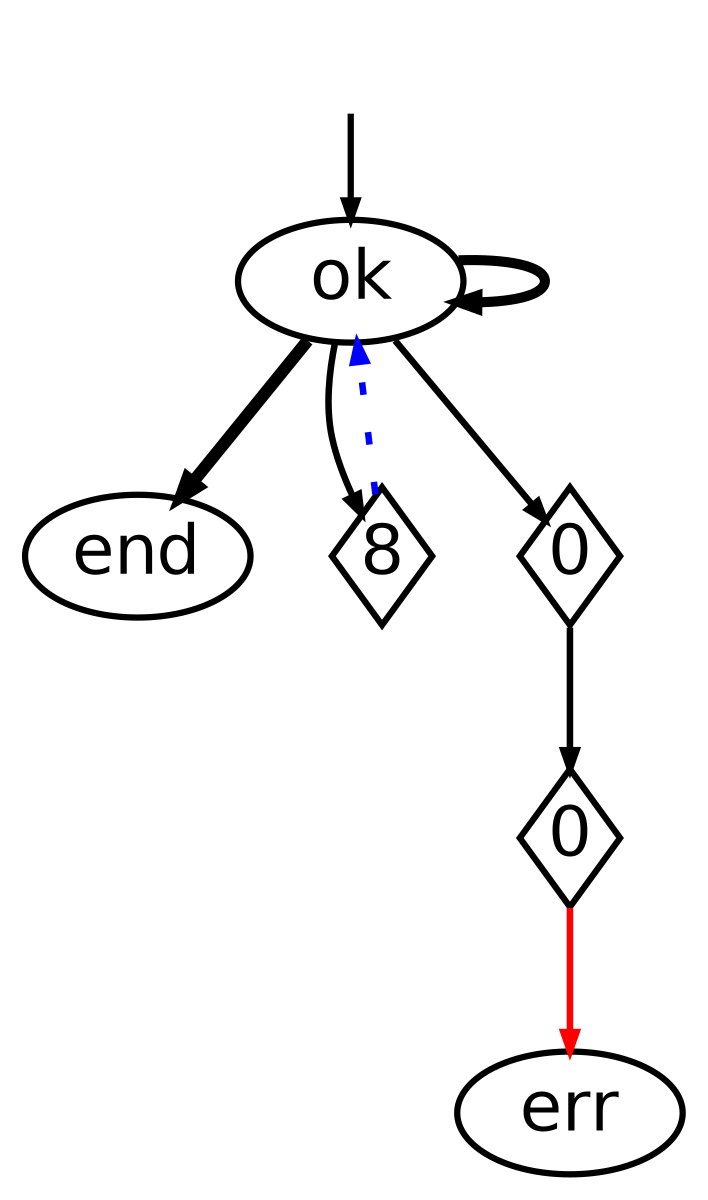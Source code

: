 digraph model {
  orientation = portrait;
  graph [ rankdir = "TB", ranksep="0.08", nodesep="0.18", size="8!" ];
  node [ fontname = "Helvetica", fontsize="11.0", shape="ellipse", margin="0.01", height="0.1", width="0.5" ];
  edge [ fontname = "Helvetica", arrowsize=".3", arrowhead="normal", fontsize="6.0", margin="0.05" ];
None [shape=none, style=invis, width=0.1, height=0.1];
None->ok;
{rank = source; None}
ok->end[penwidth="1.9590413923210936",label = " "];ok->ok[penwidth="1.6127838567197355",label = " "];"2-0-8-backtrack-1" [label="8" , shape=diamond, width=0.2, height=0.3, fontsize=11, xlabel=""];
ok->"2-0-8-backtrack-1"[penwidth="1.0413926851582251",label = " "];"2-0-8-backtrack-1"->ok[style=dotted, color=blue,penwidth="1.0413926851582251",label = " "];"2-0-0-fail-2" [label="0" , shape=diamond, width=0.2, height=0.3, fontsize=11, xlabel=""];
ok->"2-0-0-fail-2"[penwidth="1.0413926851582251",label = " "];"2-1-0-fail-3" [label="0" , shape=diamond, width=0.2, height=0.3, fontsize=11, xlabel=""];
"2-0-0-fail-2"->"2-1-0-fail-3"[penwidth="1.0413926851582251",label = " "];"2-1-0-fail-3"->err[color=red,penwidth="1.0413926851582251",label = " "];}

